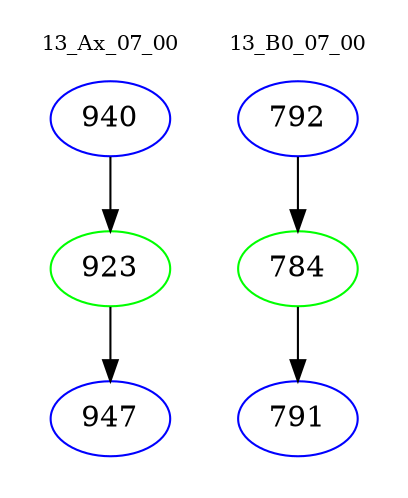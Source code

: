 digraph{
subgraph cluster_0 {
color = white
label = "13_Ax_07_00";
fontsize=10;
T0_940 [label="940", color="blue"]
T0_940 -> T0_923 [color="black"]
T0_923 [label="923", color="green"]
T0_923 -> T0_947 [color="black"]
T0_947 [label="947", color="blue"]
}
subgraph cluster_1 {
color = white
label = "13_B0_07_00";
fontsize=10;
T1_792 [label="792", color="blue"]
T1_792 -> T1_784 [color="black"]
T1_784 [label="784", color="green"]
T1_784 -> T1_791 [color="black"]
T1_791 [label="791", color="blue"]
}
}
